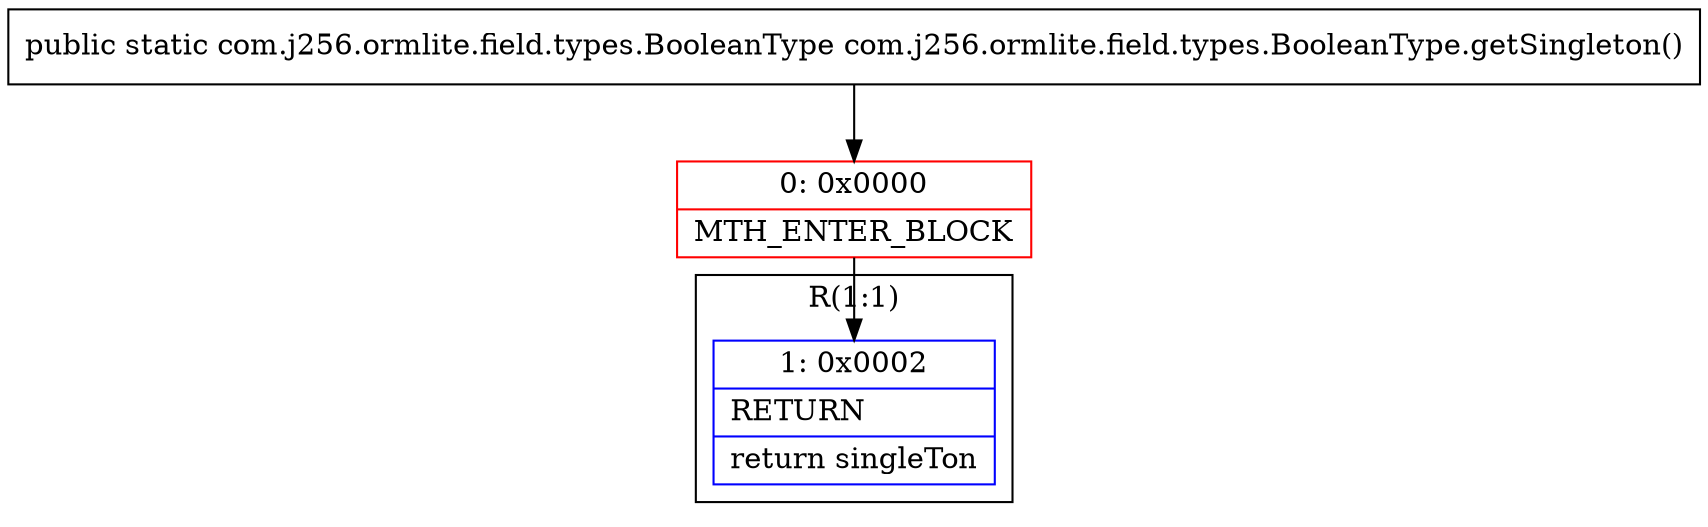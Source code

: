 digraph "CFG forcom.j256.ormlite.field.types.BooleanType.getSingleton()Lcom\/j256\/ormlite\/field\/types\/BooleanType;" {
subgraph cluster_Region_1164749629 {
label = "R(1:1)";
node [shape=record,color=blue];
Node_1 [shape=record,label="{1\:\ 0x0002|RETURN\l|return singleTon\l}"];
}
Node_0 [shape=record,color=red,label="{0\:\ 0x0000|MTH_ENTER_BLOCK\l}"];
MethodNode[shape=record,label="{public static com.j256.ormlite.field.types.BooleanType com.j256.ormlite.field.types.BooleanType.getSingleton() }"];
MethodNode -> Node_0;
Node_0 -> Node_1;
}

